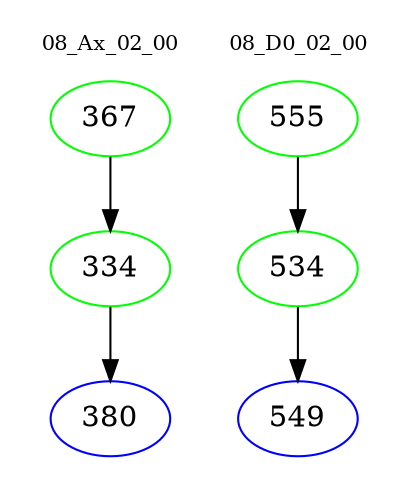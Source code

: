 digraph{
subgraph cluster_0 {
color = white
label = "08_Ax_02_00";
fontsize=10;
T0_367 [label="367", color="green"]
T0_367 -> T0_334 [color="black"]
T0_334 [label="334", color="green"]
T0_334 -> T0_380 [color="black"]
T0_380 [label="380", color="blue"]
}
subgraph cluster_1 {
color = white
label = "08_D0_02_00";
fontsize=10;
T1_555 [label="555", color="green"]
T1_555 -> T1_534 [color="black"]
T1_534 [label="534", color="green"]
T1_534 -> T1_549 [color="black"]
T1_549 [label="549", color="blue"]
}
}
